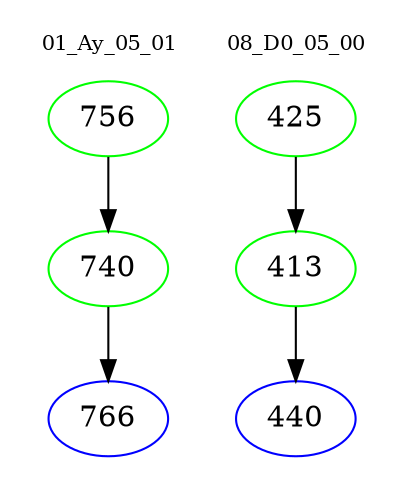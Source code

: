 digraph{
subgraph cluster_0 {
color = white
label = "01_Ay_05_01";
fontsize=10;
T0_756 [label="756", color="green"]
T0_756 -> T0_740 [color="black"]
T0_740 [label="740", color="green"]
T0_740 -> T0_766 [color="black"]
T0_766 [label="766", color="blue"]
}
subgraph cluster_1 {
color = white
label = "08_D0_05_00";
fontsize=10;
T1_425 [label="425", color="green"]
T1_425 -> T1_413 [color="black"]
T1_413 [label="413", color="green"]
T1_413 -> T1_440 [color="black"]
T1_440 [label="440", color="blue"]
}
}

